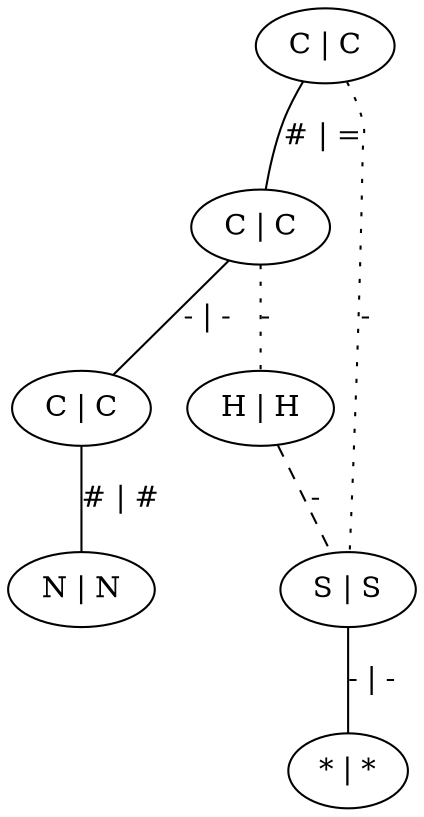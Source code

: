 graph G {
	0 [ label="C | C" ]
	1 [ label="C | C" ]
	2 [ label="C | C" ]
	3 [ label="N | N" ]
	4 [ label="H | H" ]
	5 [ label="S | S" ]
	6 [ label="* | *" ]
	0 -- 1 [ label="# | =" ]
	0 -- 5 [ style=dotted label="-" ]
	1 -- 2 [ label="- | -" ]
	1 -- 4 [ style=dotted label="-" ]
	2 -- 3 [ label="# | #" ]
	4 -- 5 [ style=dashed label="-" ]
	5 -- 6 [ label="- | -" ]
}
